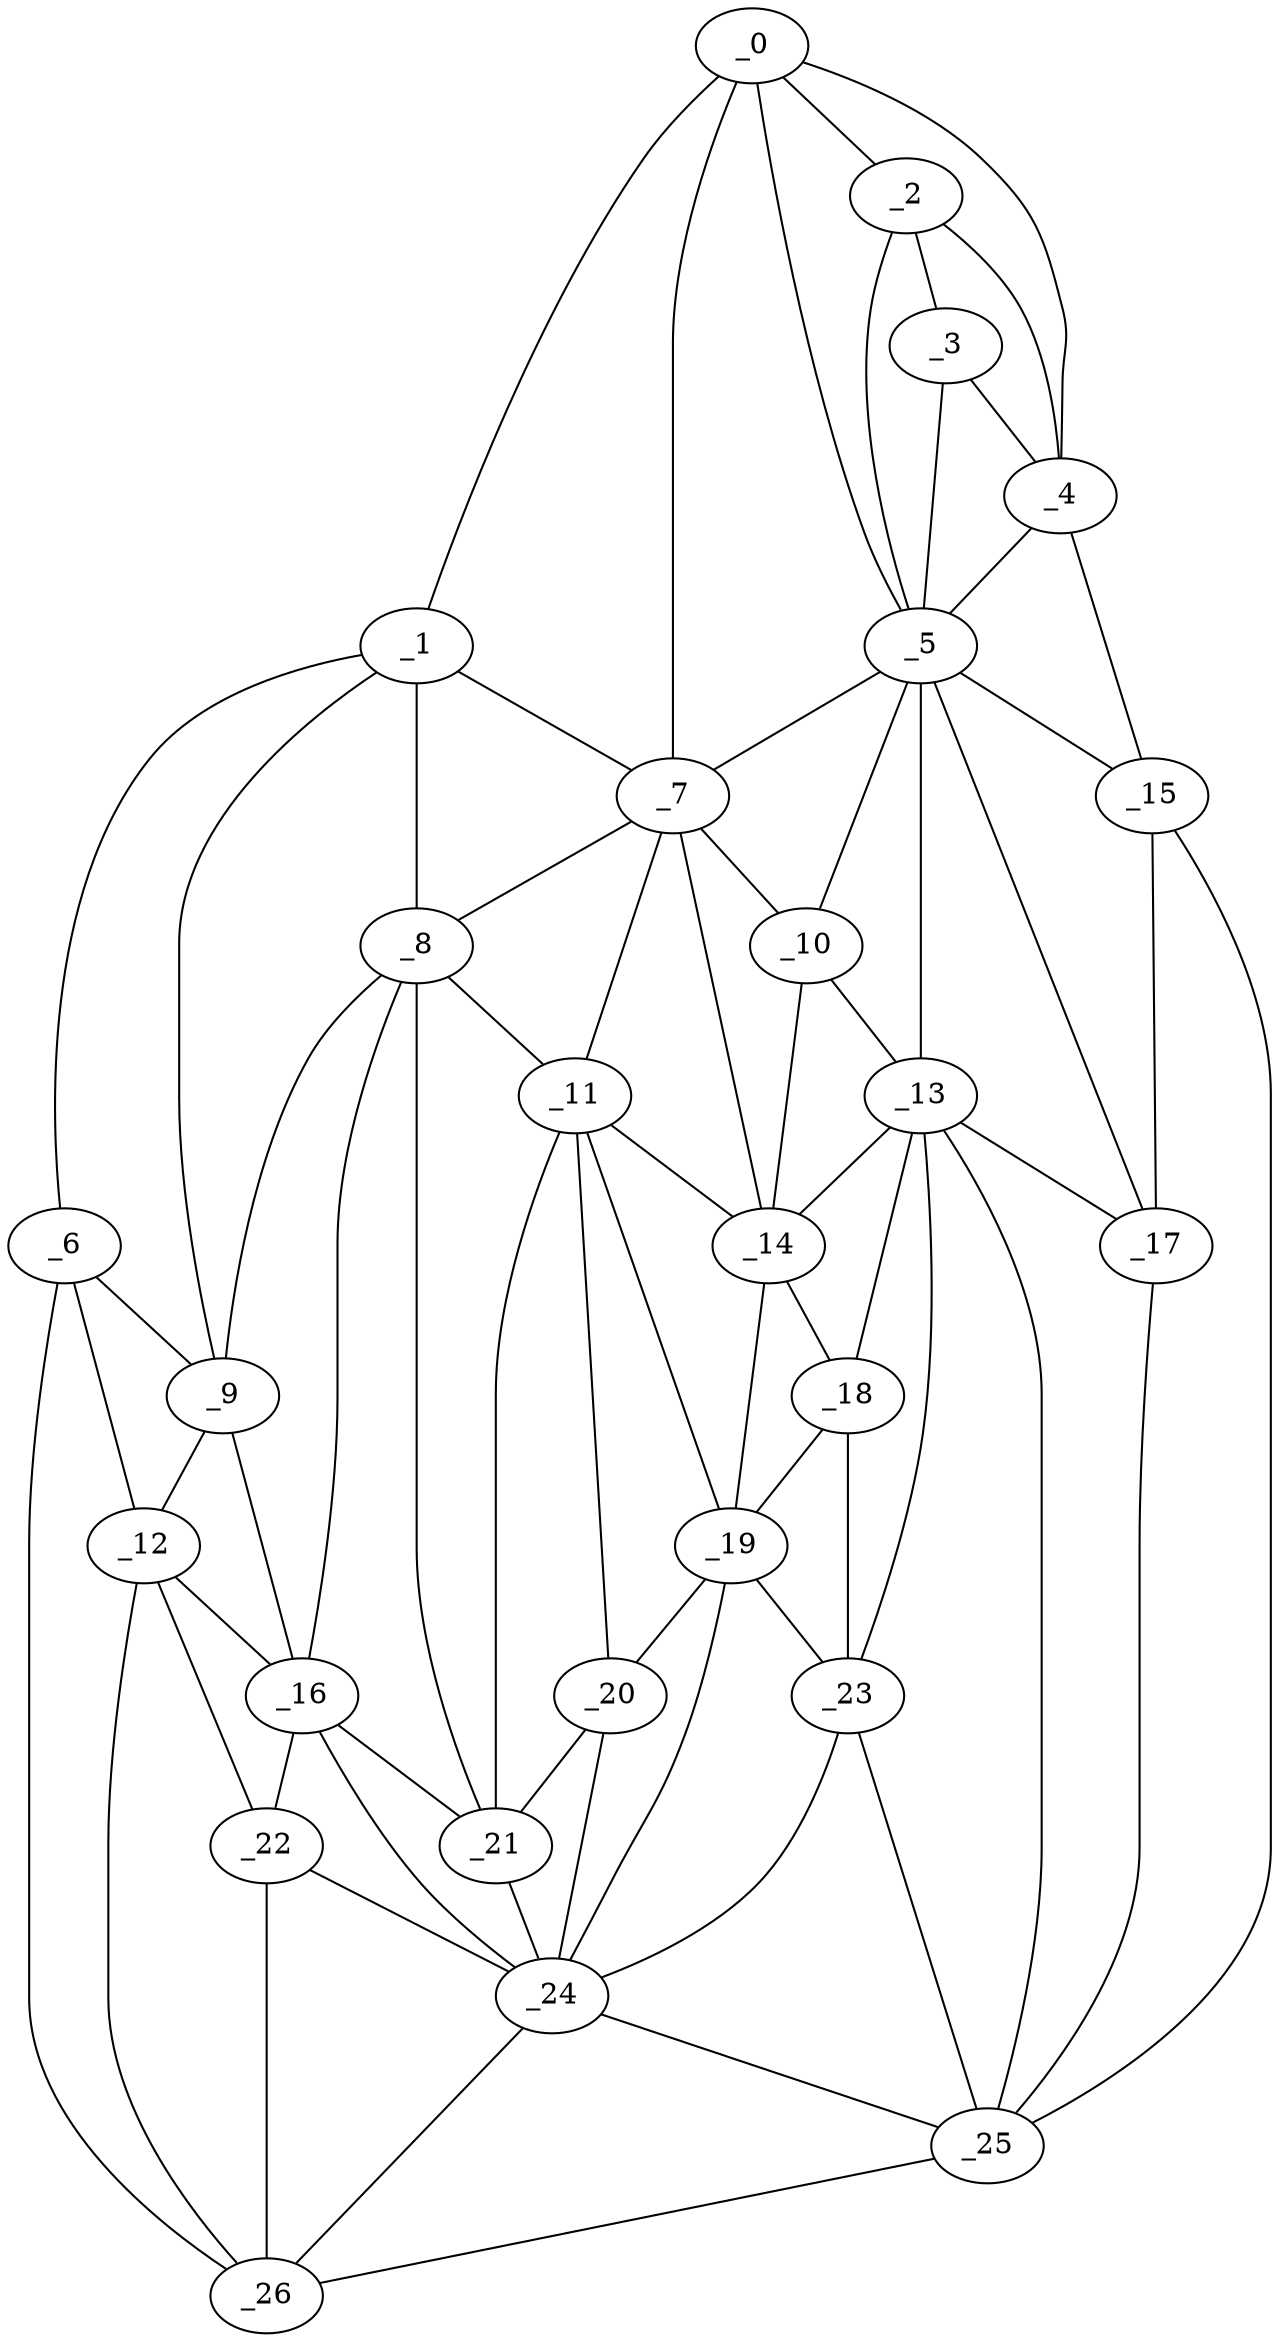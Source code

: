 graph "obj64__315.gxl" {
	_0	 [x=35,
		y=35];
	_1	 [x=37,
		y=118];
	_0 -- _1	 [valence=1];
	_2	 [x=39,
		y=31];
	_0 -- _2	 [valence=2];
	_4	 [x=46,
		y=7];
	_0 -- _4	 [valence=1];
	_5	 [x=58,
		y=39];
	_0 -- _5	 [valence=2];
	_7	 [x=68,
		y=62];
	_0 -- _7	 [valence=2];
	_6	 [x=61,
		y=124];
	_1 -- _6	 [valence=1];
	_1 -- _7	 [valence=2];
	_8	 [x=71,
		y=84];
	_1 -- _8	 [valence=2];
	_9	 [x=71,
		y=104];
	_1 -- _9	 [valence=2];
	_3	 [x=43,
		y=26];
	_2 -- _3	 [valence=2];
	_2 -- _4	 [valence=1];
	_2 -- _5	 [valence=1];
	_3 -- _4	 [valence=1];
	_3 -- _5	 [valence=2];
	_4 -- _5	 [valence=2];
	_15	 [x=83,
		y=6];
	_4 -- _15	 [valence=1];
	_5 -- _7	 [valence=1];
	_10	 [x=72,
		y=57];
	_5 -- _10	 [valence=2];
	_13	 [x=78,
		y=51];
	_5 -- _13	 [valence=1];
	_5 -- _15	 [valence=1];
	_17	 [x=88,
		y=24];
	_5 -- _17	 [valence=1];
	_6 -- _9	 [valence=1];
	_12	 [x=76,
		y=113];
	_6 -- _12	 [valence=1];
	_26	 [x=96,
		y=113];
	_6 -- _26	 [valence=1];
	_7 -- _8	 [valence=1];
	_7 -- _10	 [valence=2];
	_11	 [x=74,
		y=72];
	_7 -- _11	 [valence=2];
	_14	 [x=78,
		y=60];
	_7 -- _14	 [valence=1];
	_8 -- _9	 [valence=1];
	_8 -- _11	 [valence=1];
	_16	 [x=86,
		y=100];
	_8 -- _16	 [valence=2];
	_21	 [x=92,
		y=78];
	_8 -- _21	 [valence=1];
	_9 -- _12	 [valence=2];
	_9 -- _16	 [valence=1];
	_10 -- _13	 [valence=2];
	_10 -- _14	 [valence=2];
	_11 -- _14	 [valence=1];
	_19	 [x=92,
		y=64];
	_11 -- _19	 [valence=2];
	_20	 [x=92,
		y=74];
	_11 -- _20	 [valence=2];
	_11 -- _21	 [valence=2];
	_12 -- _16	 [valence=2];
	_22	 [x=92,
		y=107];
	_12 -- _22	 [valence=1];
	_12 -- _26	 [valence=1];
	_13 -- _14	 [valence=1];
	_13 -- _17	 [valence=2];
	_18	 [x=89,
		y=57];
	_13 -- _18	 [valence=1];
	_23	 [x=93,
		y=48];
	_13 -- _23	 [valence=2];
	_25	 [x=95,
		y=30];
	_13 -- _25	 [valence=2];
	_14 -- _18	 [valence=2];
	_14 -- _19	 [valence=1];
	_15 -- _17	 [valence=2];
	_15 -- _25	 [valence=1];
	_16 -- _21	 [valence=2];
	_16 -- _22	 [valence=2];
	_24	 [x=94,
		y=95];
	_16 -- _24	 [valence=1];
	_17 -- _25	 [valence=1];
	_18 -- _19	 [valence=2];
	_18 -- _23	 [valence=1];
	_19 -- _20	 [valence=2];
	_19 -- _23	 [valence=1];
	_19 -- _24	 [valence=2];
	_20 -- _21	 [valence=2];
	_20 -- _24	 [valence=2];
	_21 -- _24	 [valence=2];
	_22 -- _24	 [valence=1];
	_22 -- _26	 [valence=2];
	_23 -- _24	 [valence=2];
	_23 -- _25	 [valence=1];
	_24 -- _25	 [valence=1];
	_24 -- _26	 [valence=1];
	_25 -- _26	 [valence=1];
}
